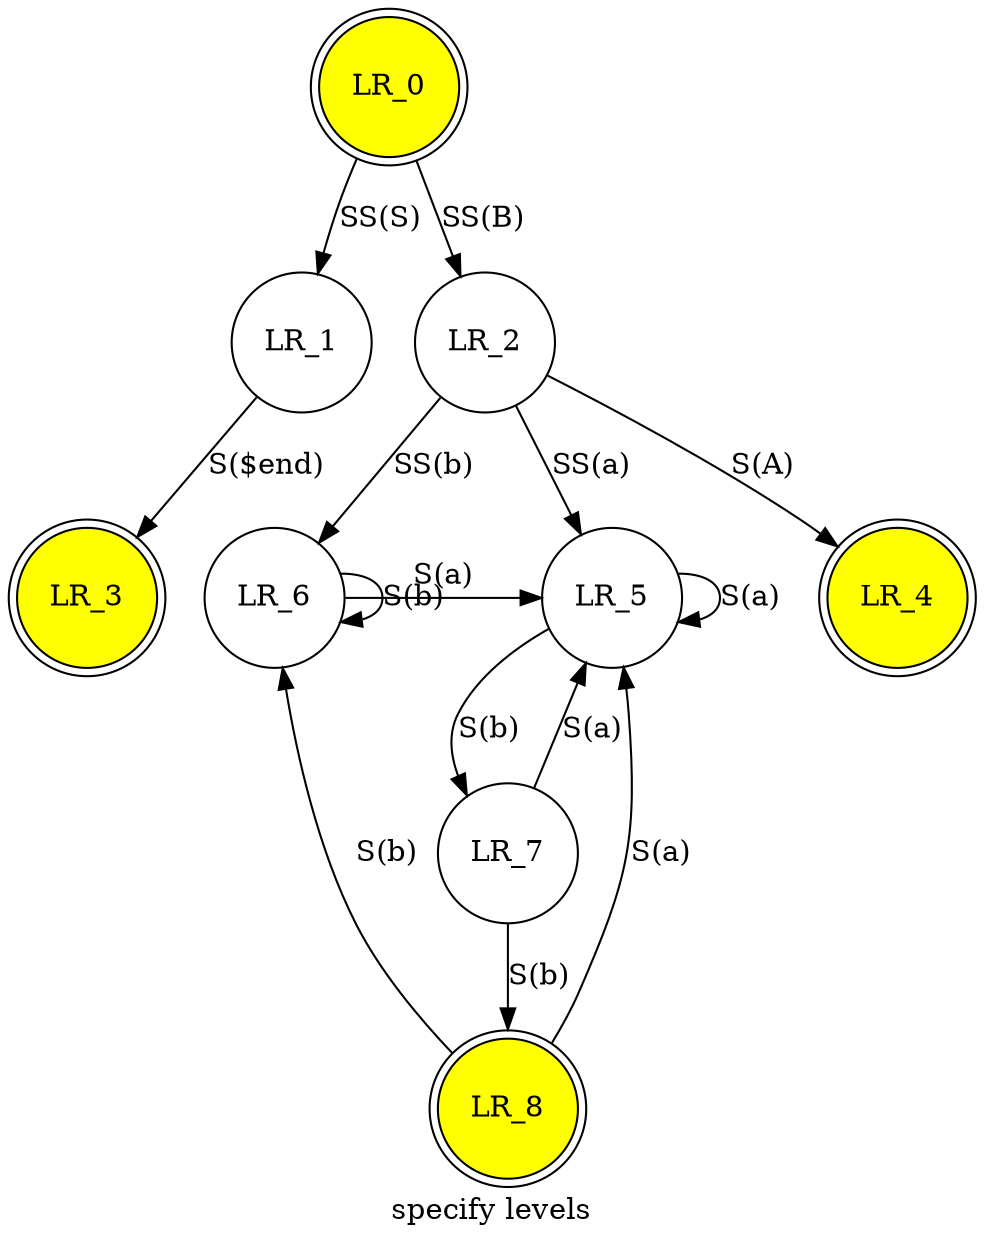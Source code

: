 digraph specify_levels {
        label="specify levels"
        node [ shape=doublecircle style=filled fillcolor=yellow ]
        L0 [ label = "LR_0" ]
        L3 [ label = "LR_3" ]
        L4 [ label = "LR_4" ]
        L8 [ label = "LR_8" ]
        node [ shape=circle style="" ]
        L1 [ label = "LR_1" ]
        L2 [ label = "LR_2" ]
        L5 [ label = "LR_5" ]
        L6 [ label = "LR_6" ]
        L7 [ label = "LR_7" ]
        {rank=same L1,L2}
        {rank=same L3,L4,L5,L6}
        L0 -> L2 [ label = "SS(B)" ]
        L0 -> L1 [ label = "SS(S)" ]
        L1 -> L3 [ label = "S($end)" ]
        L2 -> L6 [ label = "SS(b)" ]
        L2 -> L5 [ label = "SS(a)" ]
        L2 -> L4 [ label = "S(A)" ]
        L5 -> L7 [ label = "S(b)" ]
        L5 -> L5 [ label = "S(a)" ]
        L6 -> L6 [ label = "S(b)" ]
        L6 -> L5 [ label = "S(a)" ]
        L7 -> L8 [ label = "S(b)" ]
        L7 -> L5 [ label = "S(a)" ]
        L8 -> L6 [ label = "S(b)" ]
        L8 -> L5 [ label = "S(a)" ]
}
